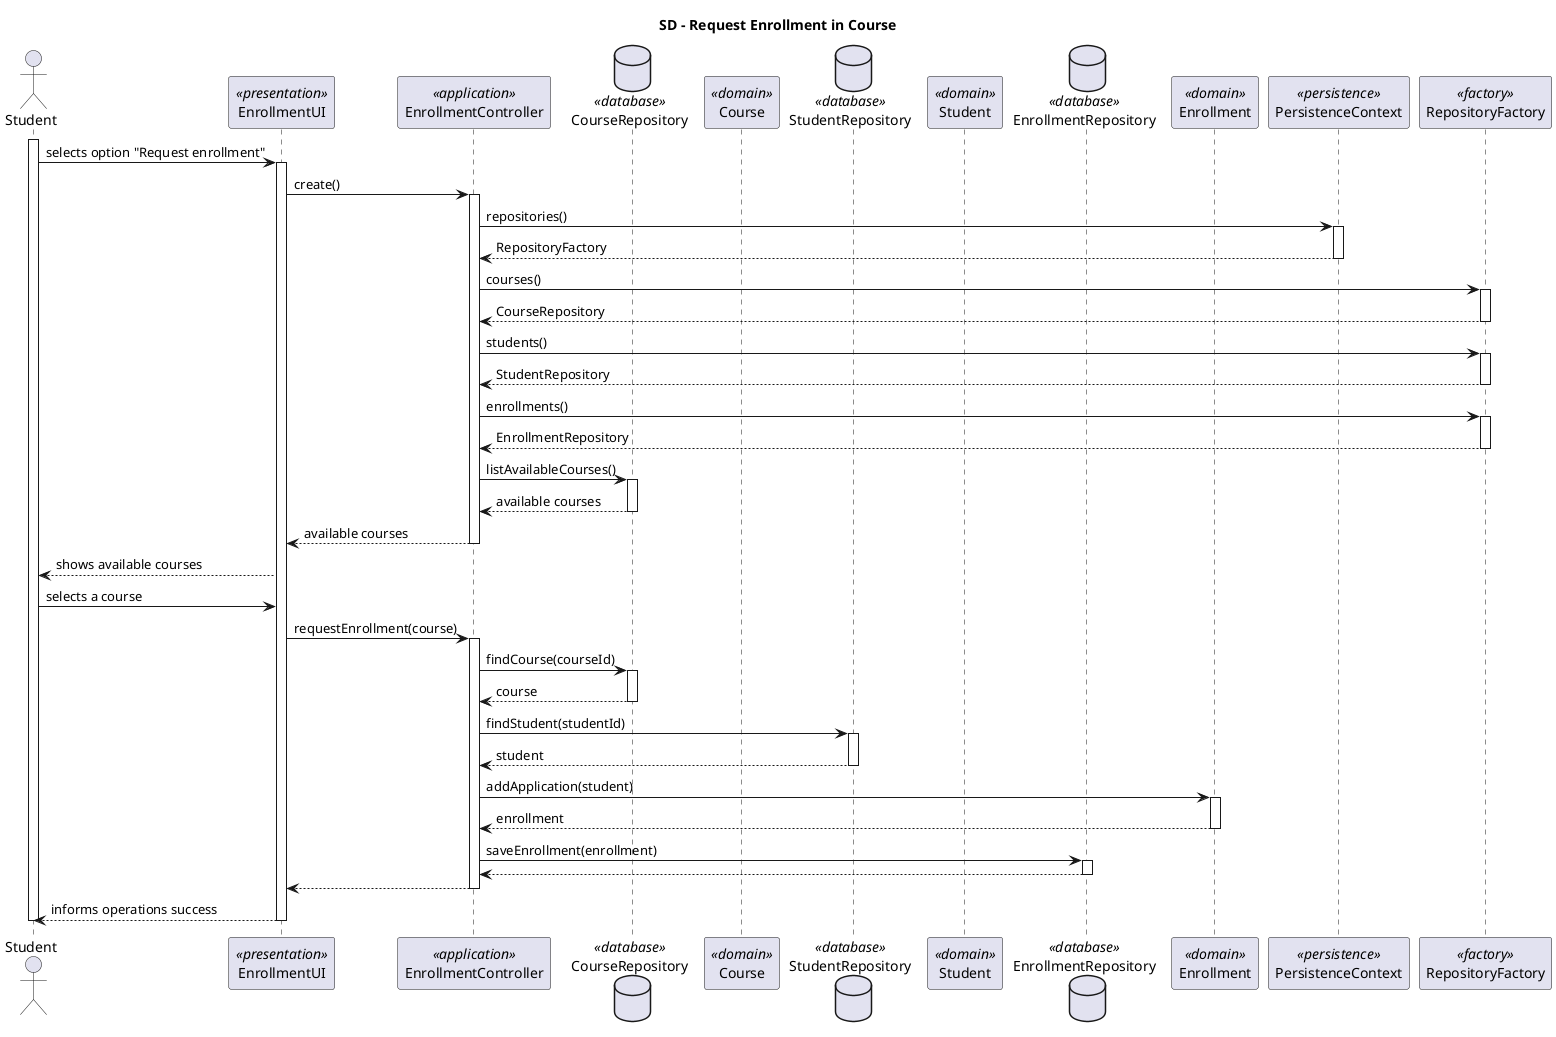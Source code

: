 @startuml
title SD - Request Enrollment in Course

actor Student as ST
participant EnrollmentUI as UI  <<presentation>>
participant EnrollmentController as CTRL  <<application>>
database CourseRepository as repoCourse  <<database>>
participant Course as course  <<domain>>
database StudentRepository as repoStudent  <<database>>
participant Student as student  <<domain>>
database EnrollmentRepository as repoEnrollment  <<database>>
participant Enrollment as enrollment  <<domain>>
participant PersistenceContext as Context <<persistence>>
participant RepositoryFactory as Factory <<factory>>
activate ST
ST -> UI: selects option "Request enrollment"
activate UI
UI -> CTRL: create()
activate CTRL
CTRL -> Context: repositories()
activate Context
Context --> CTRL: RepositoryFactory
deactivate Context
CTRL -> Factory: courses()
activate Factory
Factory --> CTRL: CourseRepository
deactivate Factory
CTRL -> Factory: students()
activate Factory
Factory --> CTRL: StudentRepository
deactivate Factory
CTRL -> Factory: enrollments()
activate Factory
Factory --> CTRL: EnrollmentRepository
deactivate Factory
CTRL -> repoCourse: listAvailableCourses()
activate repoCourse
repoCourse --> CTRL: available courses
deactivate repoCourse
CTRL --> UI: available courses
deactivate CTRL
UI --> ST: shows available courses


ST -> UI: selects a course
UI -> CTRL: requestEnrollment(course)
activate CTRL
CTRL -> repoCourse: findCourse(courseId)
activate repoCourse
repoCourse --> CTRL: course
deactivate repoCourse
CTRL -> repoStudent: findStudent(studentId)
activate repoStudent
repoStudent --> CTRL: student
deactivate repoStudent
CTRL -> enrollment: addApplication(student)
activate enrollment
enrollment --> CTRL: enrollment
deactivate enrollment
CTRL -> repoEnrollment: saveEnrollment(enrollment)
activate repoEnrollment
repoEnrollment --> CTRL
deactivate repoEnrollment
CTRL --> UI
deactivate CTRL
UI --> ST: informs operations success
deactivate UI
deactivate ST
@enduml